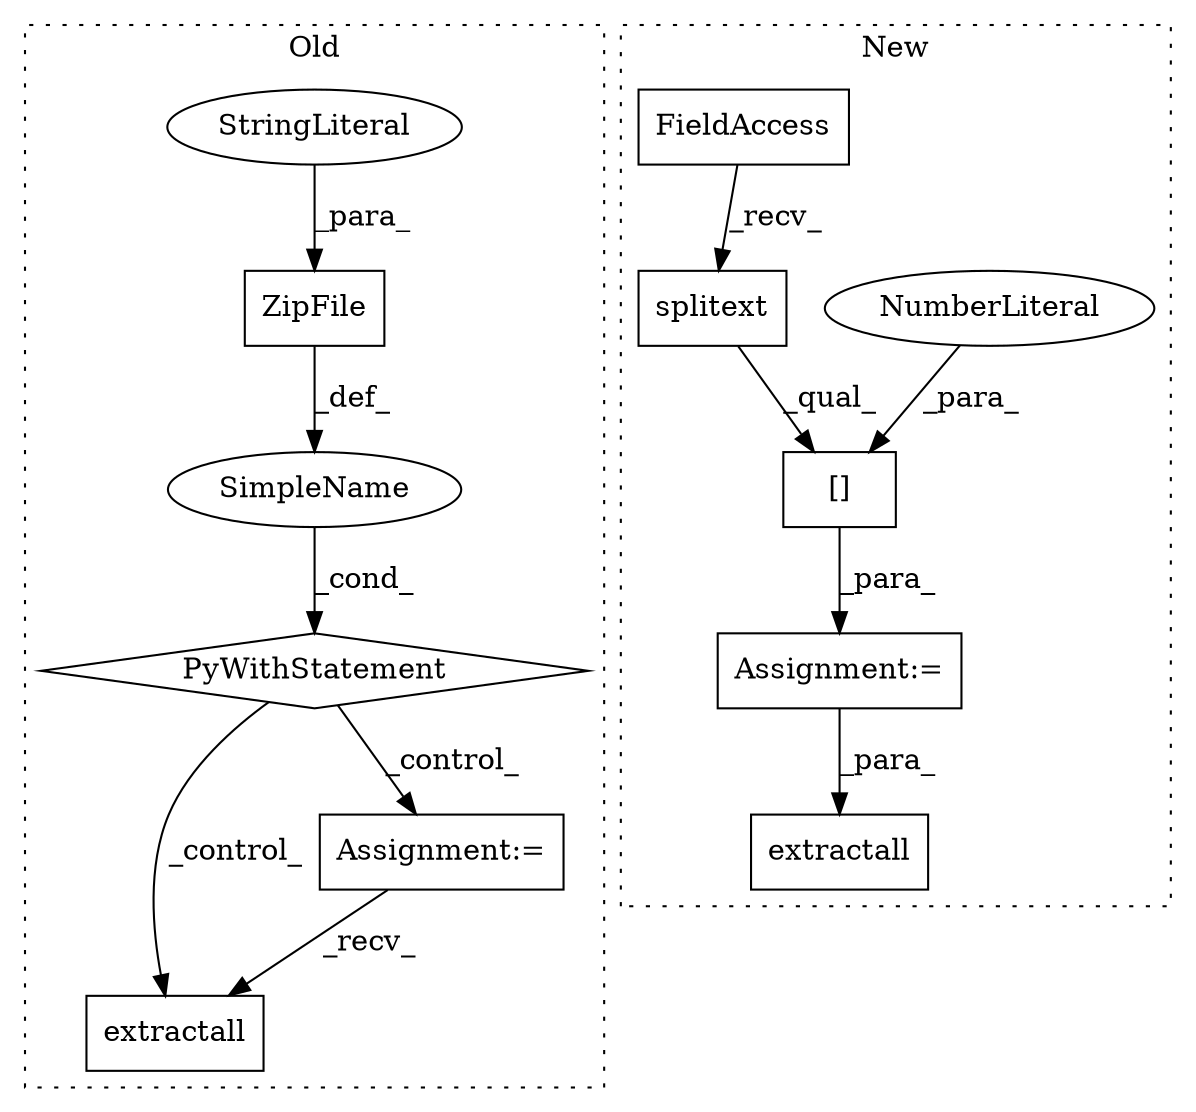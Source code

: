 digraph G {
subgraph cluster0 {
1 [label="PyWithStatement" a="104" s="748,797" l="10,2" shape="diamond"];
3 [label="SimpleName" a="42" s="" l="" shape="ellipse"];
4 [label="extractall" a="32" s="834,854" l="11,1" shape="box"];
5 [label="Assignment:=" a="7" s="823" l="1" shape="box"];
11 [label="ZipFile" a="32" s="766,796" l="8,1" shape="box"];
12 [label="StringLiteral" a="45" s="793" l="3" shape="ellipse"];
label = "Old";
style="dotted";
}
subgraph cluster1 {
2 [label="extractall" a="32" s="752,795" l="11,1" shape="box"];
6 [label="splitext" a="32" s="709,736" l="9,1" shape="box"];
7 [label="[]" a="2" s="701,739" l="37,1" shape="box"];
8 [label="NumberLiteral" a="34" s="738" l="1" shape="ellipse"];
9 [label="FieldAccess" a="22" s="701" l="7" shape="box"];
10 [label="Assignment:=" a="7" s="700" l="1" shape="box"];
label = "New";
style="dotted";
}
1 -> 5 [label="_control_"];
1 -> 4 [label="_control_"];
3 -> 1 [label="_cond_"];
5 -> 4 [label="_recv_"];
6 -> 7 [label="_qual_"];
7 -> 10 [label="_para_"];
8 -> 7 [label="_para_"];
9 -> 6 [label="_recv_"];
10 -> 2 [label="_para_"];
11 -> 3 [label="_def_"];
12 -> 11 [label="_para_"];
}